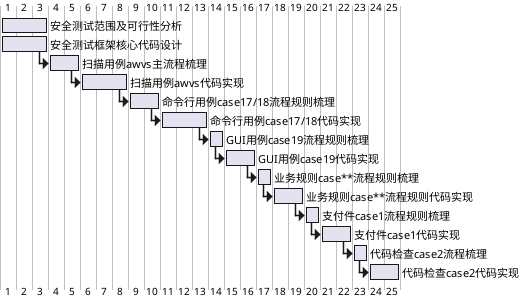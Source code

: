 @startgantt

saturday are closed
sunday are closed

[安全测试范围及可行性分析] lasts 3 days
[安全测试框架核心代码设计] lasts 3 days

[扫描用例awvs主流程梳理] lasts 2 days
[扫描用例awvs主流程梳理] starts at [安全测试框架核心代码设计]'s end
[扫描用例awvs代码实现] lasts 3 days
[扫描用例awvs代码实现] starts at [扫描用例awvs主流程梳理]'s end

[命令行用例case17/18流程规则梳理] lasts 2 days
[命令行用例case17/18流程规则梳理] starts at [扫描用例awvs代码实现]'s end
[命令行用例case17/18代码实现] lasts 3 days
[命令行用例case17/18代码实现] starts at [命令行用例case17/18流程规则梳理]'s end

[GUI用例case19流程规则梳理] lasts 1 days
[GUI用例case19流程规则梳理] starts at [命令行用例case17/18代码实现]'s end
[GUI用例case19代码实现] lasts 2 days
[GUI用例case19代码实现] starts at [GUI用例case19流程规则梳理]'s end

[业务规则case**流程规则梳理] lasts 1 days
[业务规则case**流程规则梳理] starts at [GUI用例case19代码实现]'s end
[业务规则case**流程规则代码实现] lasts 2 days
[业务规则case**流程规则代码实现] starts at [业务规则case**流程规则梳理]'s end

[支付件case1流程规则梳理] lasts 1 days
[支付件case1流程规则梳理] starts at [业务规则case**流程规则代码实现]'s end
[支付件case1代码实现] lasts 2 days
[支付件case1代码实现] starts at [支付件case1流程规则梳理]'s end

[代码检查case2流程梳理] lasts 1 days
[代码检查case2流程梳理] starts at [支付件case1代码实现]'s end
[代码检查case2代码实现] lasts 2 days
[代码检查case2代码实现] starts at [代码检查case2流程梳理]'s end

'[安全测试用例书写执行之命令行工具] lasts 3 days
'[安全测试用例书写执行之命令行工具] starts at [安全测试用例书写执行之接口]'s end
'
'
'[安全用例书写之业务规则] lasts 3 days
'[安全用例书写之业务规则] starts at [安全测试用例书写执行之命令行工具]'s end

@endgantt

## 风险
+ 物料的准备(case2 说延后-《华为流程上已经管控》)

## 月份
### 9月
9-27， 10-10

### 10月
11、12、13、14、15
19、20、21、22、23

